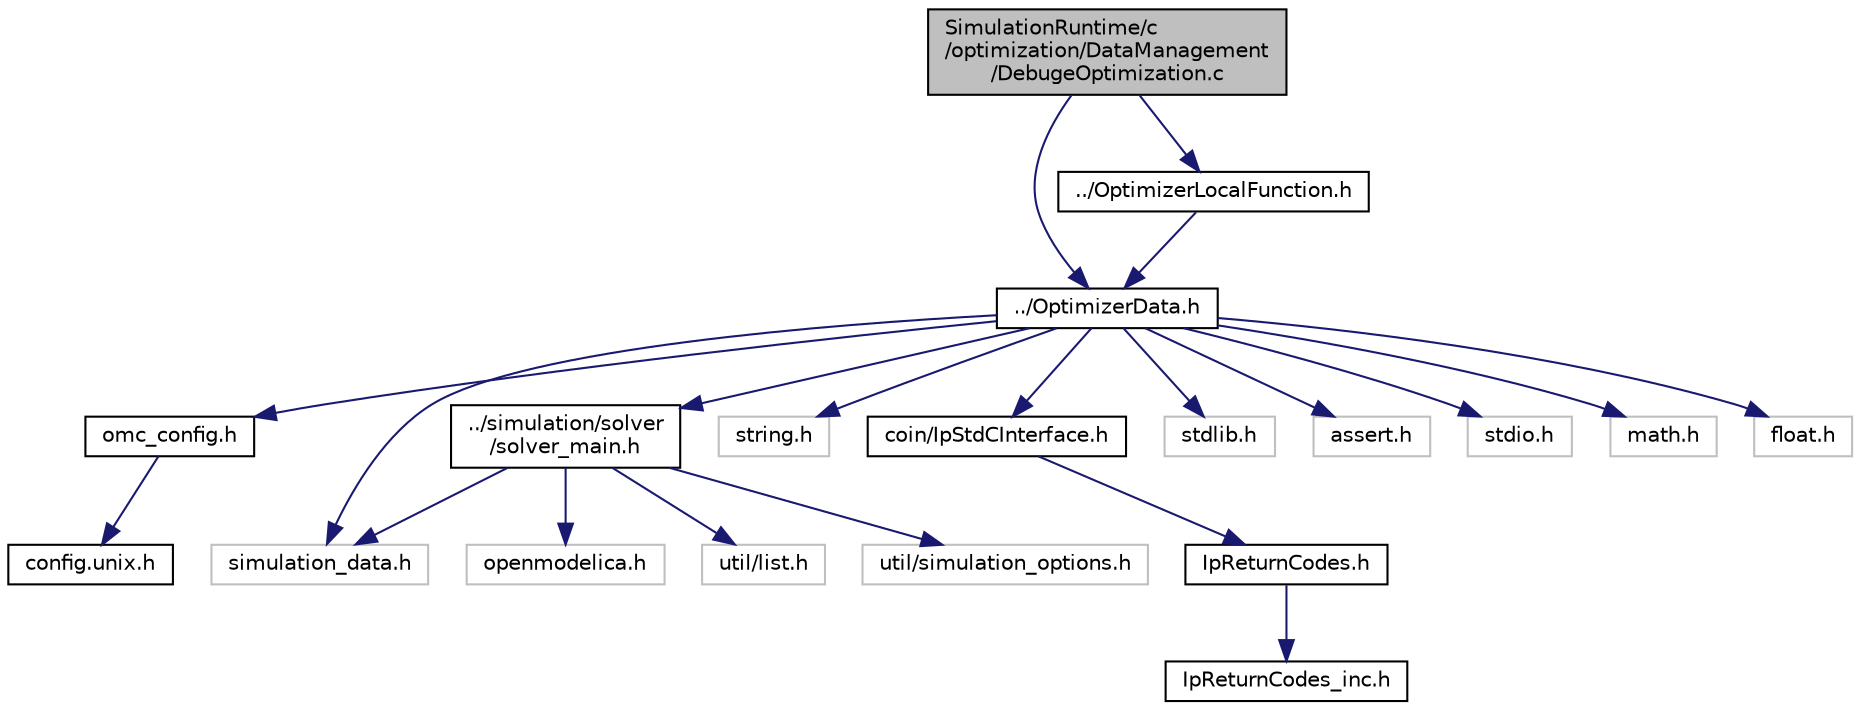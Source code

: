 digraph "SimulationRuntime/c/optimization/DataManagement/DebugeOptimization.c"
{
  edge [fontname="Helvetica",fontsize="10",labelfontname="Helvetica",labelfontsize="10"];
  node [fontname="Helvetica",fontsize="10",shape=record];
  Node0 [label="SimulationRuntime/c\l/optimization/DataManagement\l/DebugeOptimization.c",height=0.2,width=0.4,color="black", fillcolor="grey75", style="filled", fontcolor="black"];
  Node0 -> Node1 [color="midnightblue",fontsize="10",style="solid",fontname="Helvetica"];
  Node1 [label="../OptimizerData.h",height=0.2,width=0.4,color="black", fillcolor="white", style="filled",URL="$df/dd6/_simulation_runtime_2c_2optimization_2_optimizer_data_8h.html"];
  Node1 -> Node2 [color="midnightblue",fontsize="10",style="solid",fontname="Helvetica"];
  Node2 [label="omc_config.h",height=0.2,width=0.4,color="black", fillcolor="white", style="filled",URL="$dd/dd7/omc__config_8h.html"];
  Node2 -> Node3 [color="midnightblue",fontsize="10",style="solid",fontname="Helvetica"];
  Node3 [label="config.unix.h",height=0.2,width=0.4,color="black", fillcolor="white", style="filled",URL="$d0/d20/config_8unix_8h.html"];
  Node1 -> Node4 [color="midnightblue",fontsize="10",style="solid",fontname="Helvetica"];
  Node4 [label="simulation_data.h",height=0.2,width=0.4,color="grey75", fillcolor="white", style="filled"];
  Node1 -> Node5 [color="midnightblue",fontsize="10",style="solid",fontname="Helvetica"];
  Node5 [label="../simulation/solver\l/solver_main.h",height=0.2,width=0.4,color="black", fillcolor="white", style="filled",URL="$d4/d93/_simulation_runtime_2c_2simulation_2solver_2solver__main_8h.html"];
  Node5 -> Node6 [color="midnightblue",fontsize="10",style="solid",fontname="Helvetica"];
  Node6 [label="openmodelica.h",height=0.2,width=0.4,color="grey75", fillcolor="white", style="filled"];
  Node5 -> Node4 [color="midnightblue",fontsize="10",style="solid",fontname="Helvetica"];
  Node5 -> Node7 [color="midnightblue",fontsize="10",style="solid",fontname="Helvetica"];
  Node7 [label="util/list.h",height=0.2,width=0.4,color="grey75", fillcolor="white", style="filled"];
  Node5 -> Node8 [color="midnightblue",fontsize="10",style="solid",fontname="Helvetica"];
  Node8 [label="util/simulation_options.h",height=0.2,width=0.4,color="grey75", fillcolor="white", style="filled"];
  Node1 -> Node9 [color="midnightblue",fontsize="10",style="solid",fontname="Helvetica"];
  Node9 [label="string.h",height=0.2,width=0.4,color="grey75", fillcolor="white", style="filled"];
  Node1 -> Node10 [color="midnightblue",fontsize="10",style="solid",fontname="Helvetica"];
  Node10 [label="coin/IpStdCInterface.h",height=0.2,width=0.4,color="black", fillcolor="white", style="filled",URL="$d8/d58/include_2coin_2_ip_std_c_interface_8h.html"];
  Node10 -> Node11 [color="midnightblue",fontsize="10",style="solid",fontname="Helvetica"];
  Node11 [label="IpReturnCodes.h",height=0.2,width=0.4,color="black", fillcolor="white", style="filled",URL="$d5/d9a/include_2coin_2_ip_return_codes_8h.html"];
  Node11 -> Node12 [color="midnightblue",fontsize="10",style="solid",fontname="Helvetica"];
  Node12 [label="IpReturnCodes_inc.h",height=0.2,width=0.4,color="black", fillcolor="white", style="filled",URL="$d8/dcb/include_2coin_2_ip_return_codes__inc_8h.html"];
  Node1 -> Node13 [color="midnightblue",fontsize="10",style="solid",fontname="Helvetica"];
  Node13 [label="stdlib.h",height=0.2,width=0.4,color="grey75", fillcolor="white", style="filled"];
  Node1 -> Node14 [color="midnightblue",fontsize="10",style="solid",fontname="Helvetica"];
  Node14 [label="assert.h",height=0.2,width=0.4,color="grey75", fillcolor="white", style="filled"];
  Node1 -> Node15 [color="midnightblue",fontsize="10",style="solid",fontname="Helvetica"];
  Node15 [label="stdio.h",height=0.2,width=0.4,color="grey75", fillcolor="white", style="filled"];
  Node1 -> Node16 [color="midnightblue",fontsize="10",style="solid",fontname="Helvetica"];
  Node16 [label="math.h",height=0.2,width=0.4,color="grey75", fillcolor="white", style="filled"];
  Node1 -> Node17 [color="midnightblue",fontsize="10",style="solid",fontname="Helvetica"];
  Node17 [label="float.h",height=0.2,width=0.4,color="grey75", fillcolor="white", style="filled"];
  Node0 -> Node18 [color="midnightblue",fontsize="10",style="solid",fontname="Helvetica"];
  Node18 [label="../OptimizerLocalFunction.h",height=0.2,width=0.4,color="black", fillcolor="white", style="filled",URL="$dd/d8c/_simulation_runtime_2c_2optimization_2_optimizer_local_function_8h.html"];
  Node18 -> Node1 [color="midnightblue",fontsize="10",style="solid",fontname="Helvetica"];
}
